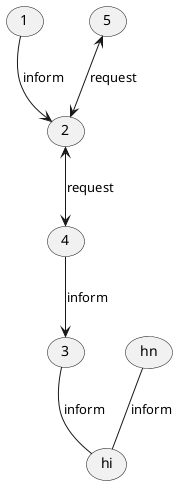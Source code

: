 @startuml
'https://plantuml.com/use-case-diagram

(1) --> (2) : inform
(2) <--> (4) : request
(3) -- (hi) : inform
(4) --> (3) : inform
(5) <--> (2) : request
(hn) -- (hi) : inform
'hn y hi son hijos infinitos'
@enduml